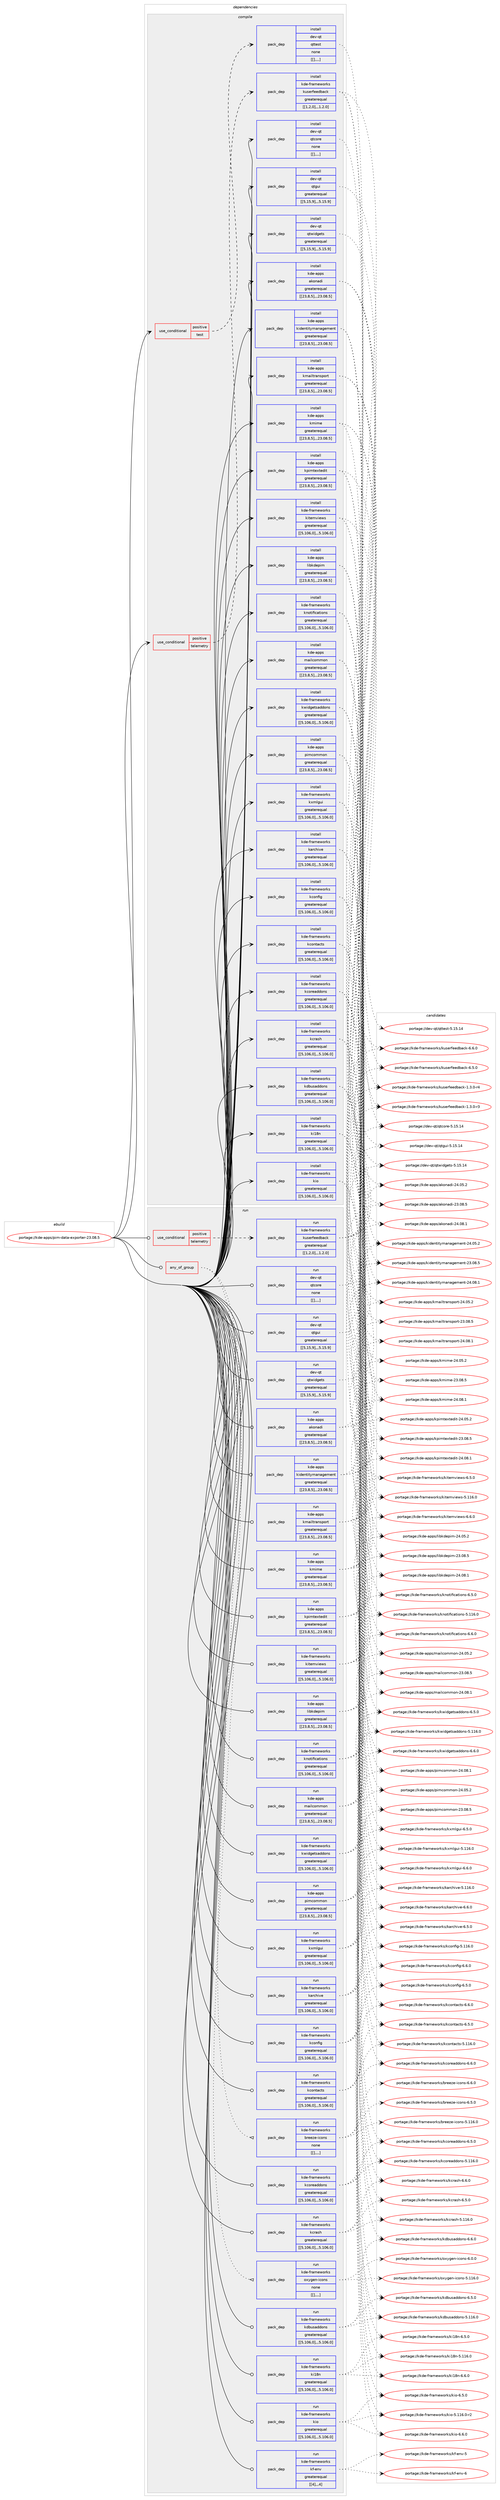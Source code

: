 digraph prolog {

# *************
# Graph options
# *************

newrank=true;
concentrate=true;
compound=true;
graph [rankdir=LR,fontname=Helvetica,fontsize=10,ranksep=1.5];#, ranksep=2.5, nodesep=0.2];
edge  [arrowhead=vee];
node  [fontname=Helvetica,fontsize=10];

# **********
# The ebuild
# **********

subgraph cluster_leftcol {
color=gray;
label=<<i>ebuild</i>>;
id [label="portage://kde-apps/pim-data-exporter-23.08.5", color=red, width=4, href="../kde-apps/pim-data-exporter-23.08.5.svg"];
}

# ****************
# The dependencies
# ****************

subgraph cluster_midcol {
color=gray;
label=<<i>dependencies</i>>;
subgraph cluster_compile {
fillcolor="#eeeeee";
style=filled;
label=<<i>compile</i>>;
subgraph cond70370 {
dependency269133 [label=<<TABLE BORDER="0" CELLBORDER="1" CELLSPACING="0" CELLPADDING="4"><TR><TD ROWSPAN="3" CELLPADDING="10">use_conditional</TD></TR><TR><TD>positive</TD></TR><TR><TD>telemetry</TD></TR></TABLE>>, shape=none, color=red];
subgraph pack196740 {
dependency269134 [label=<<TABLE BORDER="0" CELLBORDER="1" CELLSPACING="0" CELLPADDING="4" WIDTH="220"><TR><TD ROWSPAN="6" CELLPADDING="30">pack_dep</TD></TR><TR><TD WIDTH="110">install</TD></TR><TR><TD>kde-frameworks</TD></TR><TR><TD>kuserfeedback</TD></TR><TR><TD>greaterequal</TD></TR><TR><TD>[[1,2,0],,,1.2.0]</TD></TR></TABLE>>, shape=none, color=blue];
}
dependency269133:e -> dependency269134:w [weight=20,style="dashed",arrowhead="vee"];
}
id:e -> dependency269133:w [weight=20,style="solid",arrowhead="vee"];
subgraph cond70371 {
dependency269135 [label=<<TABLE BORDER="0" CELLBORDER="1" CELLSPACING="0" CELLPADDING="4"><TR><TD ROWSPAN="3" CELLPADDING="10">use_conditional</TD></TR><TR><TD>positive</TD></TR><TR><TD>test</TD></TR></TABLE>>, shape=none, color=red];
subgraph pack196741 {
dependency269136 [label=<<TABLE BORDER="0" CELLBORDER="1" CELLSPACING="0" CELLPADDING="4" WIDTH="220"><TR><TD ROWSPAN="6" CELLPADDING="30">pack_dep</TD></TR><TR><TD WIDTH="110">install</TD></TR><TR><TD>dev-qt</TD></TR><TR><TD>qttest</TD></TR><TR><TD>none</TD></TR><TR><TD>[[],,,,]</TD></TR></TABLE>>, shape=none, color=blue];
}
dependency269135:e -> dependency269136:w [weight=20,style="dashed",arrowhead="vee"];
}
id:e -> dependency269135:w [weight=20,style="solid",arrowhead="vee"];
subgraph pack196742 {
dependency269137 [label=<<TABLE BORDER="0" CELLBORDER="1" CELLSPACING="0" CELLPADDING="4" WIDTH="220"><TR><TD ROWSPAN="6" CELLPADDING="30">pack_dep</TD></TR><TR><TD WIDTH="110">install</TD></TR><TR><TD>dev-qt</TD></TR><TR><TD>qtcore</TD></TR><TR><TD>none</TD></TR><TR><TD>[[],,,,]</TD></TR></TABLE>>, shape=none, color=blue];
}
id:e -> dependency269137:w [weight=20,style="solid",arrowhead="vee"];
subgraph pack196743 {
dependency269138 [label=<<TABLE BORDER="0" CELLBORDER="1" CELLSPACING="0" CELLPADDING="4" WIDTH="220"><TR><TD ROWSPAN="6" CELLPADDING="30">pack_dep</TD></TR><TR><TD WIDTH="110">install</TD></TR><TR><TD>dev-qt</TD></TR><TR><TD>qtgui</TD></TR><TR><TD>greaterequal</TD></TR><TR><TD>[[5,15,9],,,5.15.9]</TD></TR></TABLE>>, shape=none, color=blue];
}
id:e -> dependency269138:w [weight=20,style="solid",arrowhead="vee"];
subgraph pack196744 {
dependency269139 [label=<<TABLE BORDER="0" CELLBORDER="1" CELLSPACING="0" CELLPADDING="4" WIDTH="220"><TR><TD ROWSPAN="6" CELLPADDING="30">pack_dep</TD></TR><TR><TD WIDTH="110">install</TD></TR><TR><TD>dev-qt</TD></TR><TR><TD>qtwidgets</TD></TR><TR><TD>greaterequal</TD></TR><TR><TD>[[5,15,9],,,5.15.9]</TD></TR></TABLE>>, shape=none, color=blue];
}
id:e -> dependency269139:w [weight=20,style="solid",arrowhead="vee"];
subgraph pack196745 {
dependency269140 [label=<<TABLE BORDER="0" CELLBORDER="1" CELLSPACING="0" CELLPADDING="4" WIDTH="220"><TR><TD ROWSPAN="6" CELLPADDING="30">pack_dep</TD></TR><TR><TD WIDTH="110">install</TD></TR><TR><TD>kde-apps</TD></TR><TR><TD>akonadi</TD></TR><TR><TD>greaterequal</TD></TR><TR><TD>[[23,8,5],,,23.08.5]</TD></TR></TABLE>>, shape=none, color=blue];
}
id:e -> dependency269140:w [weight=20,style="solid",arrowhead="vee"];
subgraph pack196746 {
dependency269141 [label=<<TABLE BORDER="0" CELLBORDER="1" CELLSPACING="0" CELLPADDING="4" WIDTH="220"><TR><TD ROWSPAN="6" CELLPADDING="30">pack_dep</TD></TR><TR><TD WIDTH="110">install</TD></TR><TR><TD>kde-apps</TD></TR><TR><TD>kidentitymanagement</TD></TR><TR><TD>greaterequal</TD></TR><TR><TD>[[23,8,5],,,23.08.5]</TD></TR></TABLE>>, shape=none, color=blue];
}
id:e -> dependency269141:w [weight=20,style="solid",arrowhead="vee"];
subgraph pack196747 {
dependency269142 [label=<<TABLE BORDER="0" CELLBORDER="1" CELLSPACING="0" CELLPADDING="4" WIDTH="220"><TR><TD ROWSPAN="6" CELLPADDING="30">pack_dep</TD></TR><TR><TD WIDTH="110">install</TD></TR><TR><TD>kde-apps</TD></TR><TR><TD>kmailtransport</TD></TR><TR><TD>greaterequal</TD></TR><TR><TD>[[23,8,5],,,23.08.5]</TD></TR></TABLE>>, shape=none, color=blue];
}
id:e -> dependency269142:w [weight=20,style="solid",arrowhead="vee"];
subgraph pack196748 {
dependency269143 [label=<<TABLE BORDER="0" CELLBORDER="1" CELLSPACING="0" CELLPADDING="4" WIDTH="220"><TR><TD ROWSPAN="6" CELLPADDING="30">pack_dep</TD></TR><TR><TD WIDTH="110">install</TD></TR><TR><TD>kde-apps</TD></TR><TR><TD>kmime</TD></TR><TR><TD>greaterequal</TD></TR><TR><TD>[[23,8,5],,,23.08.5]</TD></TR></TABLE>>, shape=none, color=blue];
}
id:e -> dependency269143:w [weight=20,style="solid",arrowhead="vee"];
subgraph pack196749 {
dependency269144 [label=<<TABLE BORDER="0" CELLBORDER="1" CELLSPACING="0" CELLPADDING="4" WIDTH="220"><TR><TD ROWSPAN="6" CELLPADDING="30">pack_dep</TD></TR><TR><TD WIDTH="110">install</TD></TR><TR><TD>kde-apps</TD></TR><TR><TD>kpimtextedit</TD></TR><TR><TD>greaterequal</TD></TR><TR><TD>[[23,8,5],,,23.08.5]</TD></TR></TABLE>>, shape=none, color=blue];
}
id:e -> dependency269144:w [weight=20,style="solid",arrowhead="vee"];
subgraph pack196750 {
dependency269145 [label=<<TABLE BORDER="0" CELLBORDER="1" CELLSPACING="0" CELLPADDING="4" WIDTH="220"><TR><TD ROWSPAN="6" CELLPADDING="30">pack_dep</TD></TR><TR><TD WIDTH="110">install</TD></TR><TR><TD>kde-apps</TD></TR><TR><TD>libkdepim</TD></TR><TR><TD>greaterequal</TD></TR><TR><TD>[[23,8,5],,,23.08.5]</TD></TR></TABLE>>, shape=none, color=blue];
}
id:e -> dependency269145:w [weight=20,style="solid",arrowhead="vee"];
subgraph pack196751 {
dependency269146 [label=<<TABLE BORDER="0" CELLBORDER="1" CELLSPACING="0" CELLPADDING="4" WIDTH="220"><TR><TD ROWSPAN="6" CELLPADDING="30">pack_dep</TD></TR><TR><TD WIDTH="110">install</TD></TR><TR><TD>kde-apps</TD></TR><TR><TD>mailcommon</TD></TR><TR><TD>greaterequal</TD></TR><TR><TD>[[23,8,5],,,23.08.5]</TD></TR></TABLE>>, shape=none, color=blue];
}
id:e -> dependency269146:w [weight=20,style="solid",arrowhead="vee"];
subgraph pack196752 {
dependency269147 [label=<<TABLE BORDER="0" CELLBORDER="1" CELLSPACING="0" CELLPADDING="4" WIDTH="220"><TR><TD ROWSPAN="6" CELLPADDING="30">pack_dep</TD></TR><TR><TD WIDTH="110">install</TD></TR><TR><TD>kde-apps</TD></TR><TR><TD>pimcommon</TD></TR><TR><TD>greaterequal</TD></TR><TR><TD>[[23,8,5],,,23.08.5]</TD></TR></TABLE>>, shape=none, color=blue];
}
id:e -> dependency269147:w [weight=20,style="solid",arrowhead="vee"];
subgraph pack196753 {
dependency269148 [label=<<TABLE BORDER="0" CELLBORDER="1" CELLSPACING="0" CELLPADDING="4" WIDTH="220"><TR><TD ROWSPAN="6" CELLPADDING="30">pack_dep</TD></TR><TR><TD WIDTH="110">install</TD></TR><TR><TD>kde-frameworks</TD></TR><TR><TD>karchive</TD></TR><TR><TD>greaterequal</TD></TR><TR><TD>[[5,106,0],,,5.106.0]</TD></TR></TABLE>>, shape=none, color=blue];
}
id:e -> dependency269148:w [weight=20,style="solid",arrowhead="vee"];
subgraph pack196754 {
dependency269149 [label=<<TABLE BORDER="0" CELLBORDER="1" CELLSPACING="0" CELLPADDING="4" WIDTH="220"><TR><TD ROWSPAN="6" CELLPADDING="30">pack_dep</TD></TR><TR><TD WIDTH="110">install</TD></TR><TR><TD>kde-frameworks</TD></TR><TR><TD>kconfig</TD></TR><TR><TD>greaterequal</TD></TR><TR><TD>[[5,106,0],,,5.106.0]</TD></TR></TABLE>>, shape=none, color=blue];
}
id:e -> dependency269149:w [weight=20,style="solid",arrowhead="vee"];
subgraph pack196755 {
dependency269150 [label=<<TABLE BORDER="0" CELLBORDER="1" CELLSPACING="0" CELLPADDING="4" WIDTH="220"><TR><TD ROWSPAN="6" CELLPADDING="30">pack_dep</TD></TR><TR><TD WIDTH="110">install</TD></TR><TR><TD>kde-frameworks</TD></TR><TR><TD>kcontacts</TD></TR><TR><TD>greaterequal</TD></TR><TR><TD>[[5,106,0],,,5.106.0]</TD></TR></TABLE>>, shape=none, color=blue];
}
id:e -> dependency269150:w [weight=20,style="solid",arrowhead="vee"];
subgraph pack196756 {
dependency269151 [label=<<TABLE BORDER="0" CELLBORDER="1" CELLSPACING="0" CELLPADDING="4" WIDTH="220"><TR><TD ROWSPAN="6" CELLPADDING="30">pack_dep</TD></TR><TR><TD WIDTH="110">install</TD></TR><TR><TD>kde-frameworks</TD></TR><TR><TD>kcoreaddons</TD></TR><TR><TD>greaterequal</TD></TR><TR><TD>[[5,106,0],,,5.106.0]</TD></TR></TABLE>>, shape=none, color=blue];
}
id:e -> dependency269151:w [weight=20,style="solid",arrowhead="vee"];
subgraph pack196757 {
dependency269152 [label=<<TABLE BORDER="0" CELLBORDER="1" CELLSPACING="0" CELLPADDING="4" WIDTH="220"><TR><TD ROWSPAN="6" CELLPADDING="30">pack_dep</TD></TR><TR><TD WIDTH="110">install</TD></TR><TR><TD>kde-frameworks</TD></TR><TR><TD>kcrash</TD></TR><TR><TD>greaterequal</TD></TR><TR><TD>[[5,106,0],,,5.106.0]</TD></TR></TABLE>>, shape=none, color=blue];
}
id:e -> dependency269152:w [weight=20,style="solid",arrowhead="vee"];
subgraph pack196758 {
dependency269153 [label=<<TABLE BORDER="0" CELLBORDER="1" CELLSPACING="0" CELLPADDING="4" WIDTH="220"><TR><TD ROWSPAN="6" CELLPADDING="30">pack_dep</TD></TR><TR><TD WIDTH="110">install</TD></TR><TR><TD>kde-frameworks</TD></TR><TR><TD>kdbusaddons</TD></TR><TR><TD>greaterequal</TD></TR><TR><TD>[[5,106,0],,,5.106.0]</TD></TR></TABLE>>, shape=none, color=blue];
}
id:e -> dependency269153:w [weight=20,style="solid",arrowhead="vee"];
subgraph pack196759 {
dependency269154 [label=<<TABLE BORDER="0" CELLBORDER="1" CELLSPACING="0" CELLPADDING="4" WIDTH="220"><TR><TD ROWSPAN="6" CELLPADDING="30">pack_dep</TD></TR><TR><TD WIDTH="110">install</TD></TR><TR><TD>kde-frameworks</TD></TR><TR><TD>ki18n</TD></TR><TR><TD>greaterequal</TD></TR><TR><TD>[[5,106,0],,,5.106.0]</TD></TR></TABLE>>, shape=none, color=blue];
}
id:e -> dependency269154:w [weight=20,style="solid",arrowhead="vee"];
subgraph pack196760 {
dependency269155 [label=<<TABLE BORDER="0" CELLBORDER="1" CELLSPACING="0" CELLPADDING="4" WIDTH="220"><TR><TD ROWSPAN="6" CELLPADDING="30">pack_dep</TD></TR><TR><TD WIDTH="110">install</TD></TR><TR><TD>kde-frameworks</TD></TR><TR><TD>kio</TD></TR><TR><TD>greaterequal</TD></TR><TR><TD>[[5,106,0],,,5.106.0]</TD></TR></TABLE>>, shape=none, color=blue];
}
id:e -> dependency269155:w [weight=20,style="solid",arrowhead="vee"];
subgraph pack196761 {
dependency269156 [label=<<TABLE BORDER="0" CELLBORDER="1" CELLSPACING="0" CELLPADDING="4" WIDTH="220"><TR><TD ROWSPAN="6" CELLPADDING="30">pack_dep</TD></TR><TR><TD WIDTH="110">install</TD></TR><TR><TD>kde-frameworks</TD></TR><TR><TD>kitemviews</TD></TR><TR><TD>greaterequal</TD></TR><TR><TD>[[5,106,0],,,5.106.0]</TD></TR></TABLE>>, shape=none, color=blue];
}
id:e -> dependency269156:w [weight=20,style="solid",arrowhead="vee"];
subgraph pack196762 {
dependency269157 [label=<<TABLE BORDER="0" CELLBORDER="1" CELLSPACING="0" CELLPADDING="4" WIDTH="220"><TR><TD ROWSPAN="6" CELLPADDING="30">pack_dep</TD></TR><TR><TD WIDTH="110">install</TD></TR><TR><TD>kde-frameworks</TD></TR><TR><TD>knotifications</TD></TR><TR><TD>greaterequal</TD></TR><TR><TD>[[5,106,0],,,5.106.0]</TD></TR></TABLE>>, shape=none, color=blue];
}
id:e -> dependency269157:w [weight=20,style="solid",arrowhead="vee"];
subgraph pack196763 {
dependency269158 [label=<<TABLE BORDER="0" CELLBORDER="1" CELLSPACING="0" CELLPADDING="4" WIDTH="220"><TR><TD ROWSPAN="6" CELLPADDING="30">pack_dep</TD></TR><TR><TD WIDTH="110">install</TD></TR><TR><TD>kde-frameworks</TD></TR><TR><TD>kwidgetsaddons</TD></TR><TR><TD>greaterequal</TD></TR><TR><TD>[[5,106,0],,,5.106.0]</TD></TR></TABLE>>, shape=none, color=blue];
}
id:e -> dependency269158:w [weight=20,style="solid",arrowhead="vee"];
subgraph pack196764 {
dependency269159 [label=<<TABLE BORDER="0" CELLBORDER="1" CELLSPACING="0" CELLPADDING="4" WIDTH="220"><TR><TD ROWSPAN="6" CELLPADDING="30">pack_dep</TD></TR><TR><TD WIDTH="110">install</TD></TR><TR><TD>kde-frameworks</TD></TR><TR><TD>kxmlgui</TD></TR><TR><TD>greaterequal</TD></TR><TR><TD>[[5,106,0],,,5.106.0]</TD></TR></TABLE>>, shape=none, color=blue];
}
id:e -> dependency269159:w [weight=20,style="solid",arrowhead="vee"];
}
subgraph cluster_compileandrun {
fillcolor="#eeeeee";
style=filled;
label=<<i>compile and run</i>>;
}
subgraph cluster_run {
fillcolor="#eeeeee";
style=filled;
label=<<i>run</i>>;
subgraph any1863 {
dependency269160 [label=<<TABLE BORDER="0" CELLBORDER="1" CELLSPACING="0" CELLPADDING="4"><TR><TD CELLPADDING="10">any_of_group</TD></TR></TABLE>>, shape=none, color=red];subgraph pack196765 {
dependency269161 [label=<<TABLE BORDER="0" CELLBORDER="1" CELLSPACING="0" CELLPADDING="4" WIDTH="220"><TR><TD ROWSPAN="6" CELLPADDING="30">pack_dep</TD></TR><TR><TD WIDTH="110">run</TD></TR><TR><TD>kde-frameworks</TD></TR><TR><TD>breeze-icons</TD></TR><TR><TD>none</TD></TR><TR><TD>[[],,,,]</TD></TR></TABLE>>, shape=none, color=blue];
}
dependency269160:e -> dependency269161:w [weight=20,style="dotted",arrowhead="oinv"];
subgraph pack196766 {
dependency269162 [label=<<TABLE BORDER="0" CELLBORDER="1" CELLSPACING="0" CELLPADDING="4" WIDTH="220"><TR><TD ROWSPAN="6" CELLPADDING="30">pack_dep</TD></TR><TR><TD WIDTH="110">run</TD></TR><TR><TD>kde-frameworks</TD></TR><TR><TD>oxygen-icons</TD></TR><TR><TD>none</TD></TR><TR><TD>[[],,,,]</TD></TR></TABLE>>, shape=none, color=blue];
}
dependency269160:e -> dependency269162:w [weight=20,style="dotted",arrowhead="oinv"];
}
id:e -> dependency269160:w [weight=20,style="solid",arrowhead="odot"];
subgraph cond70372 {
dependency269163 [label=<<TABLE BORDER="0" CELLBORDER="1" CELLSPACING="0" CELLPADDING="4"><TR><TD ROWSPAN="3" CELLPADDING="10">use_conditional</TD></TR><TR><TD>positive</TD></TR><TR><TD>telemetry</TD></TR></TABLE>>, shape=none, color=red];
subgraph pack196767 {
dependency269164 [label=<<TABLE BORDER="0" CELLBORDER="1" CELLSPACING="0" CELLPADDING="4" WIDTH="220"><TR><TD ROWSPAN="6" CELLPADDING="30">pack_dep</TD></TR><TR><TD WIDTH="110">run</TD></TR><TR><TD>kde-frameworks</TD></TR><TR><TD>kuserfeedback</TD></TR><TR><TD>greaterequal</TD></TR><TR><TD>[[1,2,0],,,1.2.0]</TD></TR></TABLE>>, shape=none, color=blue];
}
dependency269163:e -> dependency269164:w [weight=20,style="dashed",arrowhead="vee"];
}
id:e -> dependency269163:w [weight=20,style="solid",arrowhead="odot"];
subgraph pack196768 {
dependency269165 [label=<<TABLE BORDER="0" CELLBORDER="1" CELLSPACING="0" CELLPADDING="4" WIDTH="220"><TR><TD ROWSPAN="6" CELLPADDING="30">pack_dep</TD></TR><TR><TD WIDTH="110">run</TD></TR><TR><TD>dev-qt</TD></TR><TR><TD>qtcore</TD></TR><TR><TD>none</TD></TR><TR><TD>[[],,,,]</TD></TR></TABLE>>, shape=none, color=blue];
}
id:e -> dependency269165:w [weight=20,style="solid",arrowhead="odot"];
subgraph pack196769 {
dependency269166 [label=<<TABLE BORDER="0" CELLBORDER="1" CELLSPACING="0" CELLPADDING="4" WIDTH="220"><TR><TD ROWSPAN="6" CELLPADDING="30">pack_dep</TD></TR><TR><TD WIDTH="110">run</TD></TR><TR><TD>dev-qt</TD></TR><TR><TD>qtgui</TD></TR><TR><TD>greaterequal</TD></TR><TR><TD>[[5,15,9],,,5.15.9]</TD></TR></TABLE>>, shape=none, color=blue];
}
id:e -> dependency269166:w [weight=20,style="solid",arrowhead="odot"];
subgraph pack196770 {
dependency269167 [label=<<TABLE BORDER="0" CELLBORDER="1" CELLSPACING="0" CELLPADDING="4" WIDTH="220"><TR><TD ROWSPAN="6" CELLPADDING="30">pack_dep</TD></TR><TR><TD WIDTH="110">run</TD></TR><TR><TD>dev-qt</TD></TR><TR><TD>qtwidgets</TD></TR><TR><TD>greaterequal</TD></TR><TR><TD>[[5,15,9],,,5.15.9]</TD></TR></TABLE>>, shape=none, color=blue];
}
id:e -> dependency269167:w [weight=20,style="solid",arrowhead="odot"];
subgraph pack196771 {
dependency269168 [label=<<TABLE BORDER="0" CELLBORDER="1" CELLSPACING="0" CELLPADDING="4" WIDTH="220"><TR><TD ROWSPAN="6" CELLPADDING="30">pack_dep</TD></TR><TR><TD WIDTH="110">run</TD></TR><TR><TD>kde-apps</TD></TR><TR><TD>akonadi</TD></TR><TR><TD>greaterequal</TD></TR><TR><TD>[[23,8,5],,,23.08.5]</TD></TR></TABLE>>, shape=none, color=blue];
}
id:e -> dependency269168:w [weight=20,style="solid",arrowhead="odot"];
subgraph pack196772 {
dependency269169 [label=<<TABLE BORDER="0" CELLBORDER="1" CELLSPACING="0" CELLPADDING="4" WIDTH="220"><TR><TD ROWSPAN="6" CELLPADDING="30">pack_dep</TD></TR><TR><TD WIDTH="110">run</TD></TR><TR><TD>kde-apps</TD></TR><TR><TD>kidentitymanagement</TD></TR><TR><TD>greaterequal</TD></TR><TR><TD>[[23,8,5],,,23.08.5]</TD></TR></TABLE>>, shape=none, color=blue];
}
id:e -> dependency269169:w [weight=20,style="solid",arrowhead="odot"];
subgraph pack196773 {
dependency269170 [label=<<TABLE BORDER="0" CELLBORDER="1" CELLSPACING="0" CELLPADDING="4" WIDTH="220"><TR><TD ROWSPAN="6" CELLPADDING="30">pack_dep</TD></TR><TR><TD WIDTH="110">run</TD></TR><TR><TD>kde-apps</TD></TR><TR><TD>kmailtransport</TD></TR><TR><TD>greaterequal</TD></TR><TR><TD>[[23,8,5],,,23.08.5]</TD></TR></TABLE>>, shape=none, color=blue];
}
id:e -> dependency269170:w [weight=20,style="solid",arrowhead="odot"];
subgraph pack196774 {
dependency269171 [label=<<TABLE BORDER="0" CELLBORDER="1" CELLSPACING="0" CELLPADDING="4" WIDTH="220"><TR><TD ROWSPAN="6" CELLPADDING="30">pack_dep</TD></TR><TR><TD WIDTH="110">run</TD></TR><TR><TD>kde-apps</TD></TR><TR><TD>kmime</TD></TR><TR><TD>greaterequal</TD></TR><TR><TD>[[23,8,5],,,23.08.5]</TD></TR></TABLE>>, shape=none, color=blue];
}
id:e -> dependency269171:w [weight=20,style="solid",arrowhead="odot"];
subgraph pack196775 {
dependency269172 [label=<<TABLE BORDER="0" CELLBORDER="1" CELLSPACING="0" CELLPADDING="4" WIDTH="220"><TR><TD ROWSPAN="6" CELLPADDING="30">pack_dep</TD></TR><TR><TD WIDTH="110">run</TD></TR><TR><TD>kde-apps</TD></TR><TR><TD>kpimtextedit</TD></TR><TR><TD>greaterequal</TD></TR><TR><TD>[[23,8,5],,,23.08.5]</TD></TR></TABLE>>, shape=none, color=blue];
}
id:e -> dependency269172:w [weight=20,style="solid",arrowhead="odot"];
subgraph pack196776 {
dependency269173 [label=<<TABLE BORDER="0" CELLBORDER="1" CELLSPACING="0" CELLPADDING="4" WIDTH="220"><TR><TD ROWSPAN="6" CELLPADDING="30">pack_dep</TD></TR><TR><TD WIDTH="110">run</TD></TR><TR><TD>kde-apps</TD></TR><TR><TD>libkdepim</TD></TR><TR><TD>greaterequal</TD></TR><TR><TD>[[23,8,5],,,23.08.5]</TD></TR></TABLE>>, shape=none, color=blue];
}
id:e -> dependency269173:w [weight=20,style="solid",arrowhead="odot"];
subgraph pack196777 {
dependency269174 [label=<<TABLE BORDER="0" CELLBORDER="1" CELLSPACING="0" CELLPADDING="4" WIDTH="220"><TR><TD ROWSPAN="6" CELLPADDING="30">pack_dep</TD></TR><TR><TD WIDTH="110">run</TD></TR><TR><TD>kde-apps</TD></TR><TR><TD>mailcommon</TD></TR><TR><TD>greaterequal</TD></TR><TR><TD>[[23,8,5],,,23.08.5]</TD></TR></TABLE>>, shape=none, color=blue];
}
id:e -> dependency269174:w [weight=20,style="solid",arrowhead="odot"];
subgraph pack196778 {
dependency269175 [label=<<TABLE BORDER="0" CELLBORDER="1" CELLSPACING="0" CELLPADDING="4" WIDTH="220"><TR><TD ROWSPAN="6" CELLPADDING="30">pack_dep</TD></TR><TR><TD WIDTH="110">run</TD></TR><TR><TD>kde-apps</TD></TR><TR><TD>pimcommon</TD></TR><TR><TD>greaterequal</TD></TR><TR><TD>[[23,8,5],,,23.08.5]</TD></TR></TABLE>>, shape=none, color=blue];
}
id:e -> dependency269175:w [weight=20,style="solid",arrowhead="odot"];
subgraph pack196779 {
dependency269176 [label=<<TABLE BORDER="0" CELLBORDER="1" CELLSPACING="0" CELLPADDING="4" WIDTH="220"><TR><TD ROWSPAN="6" CELLPADDING="30">pack_dep</TD></TR><TR><TD WIDTH="110">run</TD></TR><TR><TD>kde-frameworks</TD></TR><TR><TD>karchive</TD></TR><TR><TD>greaterequal</TD></TR><TR><TD>[[5,106,0],,,5.106.0]</TD></TR></TABLE>>, shape=none, color=blue];
}
id:e -> dependency269176:w [weight=20,style="solid",arrowhead="odot"];
subgraph pack196780 {
dependency269177 [label=<<TABLE BORDER="0" CELLBORDER="1" CELLSPACING="0" CELLPADDING="4" WIDTH="220"><TR><TD ROWSPAN="6" CELLPADDING="30">pack_dep</TD></TR><TR><TD WIDTH="110">run</TD></TR><TR><TD>kde-frameworks</TD></TR><TR><TD>kconfig</TD></TR><TR><TD>greaterequal</TD></TR><TR><TD>[[5,106,0],,,5.106.0]</TD></TR></TABLE>>, shape=none, color=blue];
}
id:e -> dependency269177:w [weight=20,style="solid",arrowhead="odot"];
subgraph pack196781 {
dependency269178 [label=<<TABLE BORDER="0" CELLBORDER="1" CELLSPACING="0" CELLPADDING="4" WIDTH="220"><TR><TD ROWSPAN="6" CELLPADDING="30">pack_dep</TD></TR><TR><TD WIDTH="110">run</TD></TR><TR><TD>kde-frameworks</TD></TR><TR><TD>kcontacts</TD></TR><TR><TD>greaterequal</TD></TR><TR><TD>[[5,106,0],,,5.106.0]</TD></TR></TABLE>>, shape=none, color=blue];
}
id:e -> dependency269178:w [weight=20,style="solid",arrowhead="odot"];
subgraph pack196782 {
dependency269179 [label=<<TABLE BORDER="0" CELLBORDER="1" CELLSPACING="0" CELLPADDING="4" WIDTH="220"><TR><TD ROWSPAN="6" CELLPADDING="30">pack_dep</TD></TR><TR><TD WIDTH="110">run</TD></TR><TR><TD>kde-frameworks</TD></TR><TR><TD>kcoreaddons</TD></TR><TR><TD>greaterequal</TD></TR><TR><TD>[[5,106,0],,,5.106.0]</TD></TR></TABLE>>, shape=none, color=blue];
}
id:e -> dependency269179:w [weight=20,style="solid",arrowhead="odot"];
subgraph pack196783 {
dependency269180 [label=<<TABLE BORDER="0" CELLBORDER="1" CELLSPACING="0" CELLPADDING="4" WIDTH="220"><TR><TD ROWSPAN="6" CELLPADDING="30">pack_dep</TD></TR><TR><TD WIDTH="110">run</TD></TR><TR><TD>kde-frameworks</TD></TR><TR><TD>kcrash</TD></TR><TR><TD>greaterequal</TD></TR><TR><TD>[[5,106,0],,,5.106.0]</TD></TR></TABLE>>, shape=none, color=blue];
}
id:e -> dependency269180:w [weight=20,style="solid",arrowhead="odot"];
subgraph pack196784 {
dependency269181 [label=<<TABLE BORDER="0" CELLBORDER="1" CELLSPACING="0" CELLPADDING="4" WIDTH="220"><TR><TD ROWSPAN="6" CELLPADDING="30">pack_dep</TD></TR><TR><TD WIDTH="110">run</TD></TR><TR><TD>kde-frameworks</TD></TR><TR><TD>kdbusaddons</TD></TR><TR><TD>greaterequal</TD></TR><TR><TD>[[5,106,0],,,5.106.0]</TD></TR></TABLE>>, shape=none, color=blue];
}
id:e -> dependency269181:w [weight=20,style="solid",arrowhead="odot"];
subgraph pack196785 {
dependency269182 [label=<<TABLE BORDER="0" CELLBORDER="1" CELLSPACING="0" CELLPADDING="4" WIDTH="220"><TR><TD ROWSPAN="6" CELLPADDING="30">pack_dep</TD></TR><TR><TD WIDTH="110">run</TD></TR><TR><TD>kde-frameworks</TD></TR><TR><TD>kf-env</TD></TR><TR><TD>greaterequal</TD></TR><TR><TD>[[4],,,4]</TD></TR></TABLE>>, shape=none, color=blue];
}
id:e -> dependency269182:w [weight=20,style="solid",arrowhead="odot"];
subgraph pack196786 {
dependency269183 [label=<<TABLE BORDER="0" CELLBORDER="1" CELLSPACING="0" CELLPADDING="4" WIDTH="220"><TR><TD ROWSPAN="6" CELLPADDING="30">pack_dep</TD></TR><TR><TD WIDTH="110">run</TD></TR><TR><TD>kde-frameworks</TD></TR><TR><TD>ki18n</TD></TR><TR><TD>greaterequal</TD></TR><TR><TD>[[5,106,0],,,5.106.0]</TD></TR></TABLE>>, shape=none, color=blue];
}
id:e -> dependency269183:w [weight=20,style="solid",arrowhead="odot"];
subgraph pack196787 {
dependency269184 [label=<<TABLE BORDER="0" CELLBORDER="1" CELLSPACING="0" CELLPADDING="4" WIDTH="220"><TR><TD ROWSPAN="6" CELLPADDING="30">pack_dep</TD></TR><TR><TD WIDTH="110">run</TD></TR><TR><TD>kde-frameworks</TD></TR><TR><TD>kio</TD></TR><TR><TD>greaterequal</TD></TR><TR><TD>[[5,106,0],,,5.106.0]</TD></TR></TABLE>>, shape=none, color=blue];
}
id:e -> dependency269184:w [weight=20,style="solid",arrowhead="odot"];
subgraph pack196788 {
dependency269185 [label=<<TABLE BORDER="0" CELLBORDER="1" CELLSPACING="0" CELLPADDING="4" WIDTH="220"><TR><TD ROWSPAN="6" CELLPADDING="30">pack_dep</TD></TR><TR><TD WIDTH="110">run</TD></TR><TR><TD>kde-frameworks</TD></TR><TR><TD>kitemviews</TD></TR><TR><TD>greaterequal</TD></TR><TR><TD>[[5,106,0],,,5.106.0]</TD></TR></TABLE>>, shape=none, color=blue];
}
id:e -> dependency269185:w [weight=20,style="solid",arrowhead="odot"];
subgraph pack196789 {
dependency269186 [label=<<TABLE BORDER="0" CELLBORDER="1" CELLSPACING="0" CELLPADDING="4" WIDTH="220"><TR><TD ROWSPAN="6" CELLPADDING="30">pack_dep</TD></TR><TR><TD WIDTH="110">run</TD></TR><TR><TD>kde-frameworks</TD></TR><TR><TD>knotifications</TD></TR><TR><TD>greaterequal</TD></TR><TR><TD>[[5,106,0],,,5.106.0]</TD></TR></TABLE>>, shape=none, color=blue];
}
id:e -> dependency269186:w [weight=20,style="solid",arrowhead="odot"];
subgraph pack196790 {
dependency269187 [label=<<TABLE BORDER="0" CELLBORDER="1" CELLSPACING="0" CELLPADDING="4" WIDTH="220"><TR><TD ROWSPAN="6" CELLPADDING="30">pack_dep</TD></TR><TR><TD WIDTH="110">run</TD></TR><TR><TD>kde-frameworks</TD></TR><TR><TD>kwidgetsaddons</TD></TR><TR><TD>greaterequal</TD></TR><TR><TD>[[5,106,0],,,5.106.0]</TD></TR></TABLE>>, shape=none, color=blue];
}
id:e -> dependency269187:w [weight=20,style="solid",arrowhead="odot"];
subgraph pack196791 {
dependency269188 [label=<<TABLE BORDER="0" CELLBORDER="1" CELLSPACING="0" CELLPADDING="4" WIDTH="220"><TR><TD ROWSPAN="6" CELLPADDING="30">pack_dep</TD></TR><TR><TD WIDTH="110">run</TD></TR><TR><TD>kde-frameworks</TD></TR><TR><TD>kxmlgui</TD></TR><TR><TD>greaterequal</TD></TR><TR><TD>[[5,106,0],,,5.106.0]</TD></TR></TABLE>>, shape=none, color=blue];
}
id:e -> dependency269188:w [weight=20,style="solid",arrowhead="odot"];
}
}

# **************
# The candidates
# **************

subgraph cluster_choices {
rank=same;
color=gray;
label=<<i>candidates</i>>;

subgraph choice196740 {
color=black;
nodesep=1;
choice107100101451021149710910111911111410711547107117115101114102101101100989799107455446544648 [label="portage://kde-frameworks/kuserfeedback-6.6.0", color=red, width=4,href="../kde-frameworks/kuserfeedback-6.6.0.svg"];
choice107100101451021149710910111911111410711547107117115101114102101101100989799107455446534648 [label="portage://kde-frameworks/kuserfeedback-6.5.0", color=red, width=4,href="../kde-frameworks/kuserfeedback-6.5.0.svg"];
choice1071001014510211497109101119111114107115471071171151011141021011011009897991074549465146484511452 [label="portage://kde-frameworks/kuserfeedback-1.3.0-r4", color=red, width=4,href="../kde-frameworks/kuserfeedback-1.3.0-r4.svg"];
choice1071001014510211497109101119111114107115471071171151011141021011011009897991074549465146484511451 [label="portage://kde-frameworks/kuserfeedback-1.3.0-r3", color=red, width=4,href="../kde-frameworks/kuserfeedback-1.3.0-r3.svg"];
dependency269134:e -> choice107100101451021149710910111911111410711547107117115101114102101101100989799107455446544648:w [style=dotted,weight="100"];
dependency269134:e -> choice107100101451021149710910111911111410711547107117115101114102101101100989799107455446534648:w [style=dotted,weight="100"];
dependency269134:e -> choice1071001014510211497109101119111114107115471071171151011141021011011009897991074549465146484511452:w [style=dotted,weight="100"];
dependency269134:e -> choice1071001014510211497109101119111114107115471071171151011141021011011009897991074549465146484511451:w [style=dotted,weight="100"];
}
subgraph choice196741 {
color=black;
nodesep=1;
choice10010111845113116471131161161011151164553464953464952 [label="portage://dev-qt/qttest-5.15.14", color=red, width=4,href="../dev-qt/qttest-5.15.14.svg"];
dependency269136:e -> choice10010111845113116471131161161011151164553464953464952:w [style=dotted,weight="100"];
}
subgraph choice196742 {
color=black;
nodesep=1;
choice1001011184511311647113116991111141014553464953464952 [label="portage://dev-qt/qtcore-5.15.14", color=red, width=4,href="../dev-qt/qtcore-5.15.14.svg"];
dependency269137:e -> choice1001011184511311647113116991111141014553464953464952:w [style=dotted,weight="100"];
}
subgraph choice196743 {
color=black;
nodesep=1;
choice10010111845113116471131161031171054553464953464952 [label="portage://dev-qt/qtgui-5.15.14", color=red, width=4,href="../dev-qt/qtgui-5.15.14.svg"];
dependency269138:e -> choice10010111845113116471131161031171054553464953464952:w [style=dotted,weight="100"];
}
subgraph choice196744 {
color=black;
nodesep=1;
choice10010111845113116471131161191051001031011161154553464953464952 [label="portage://dev-qt/qtwidgets-5.15.14", color=red, width=4,href="../dev-qt/qtwidgets-5.15.14.svg"];
dependency269139:e -> choice10010111845113116471131161191051001031011161154553464953464952:w [style=dotted,weight="100"];
}
subgraph choice196745 {
color=black;
nodesep=1;
choice10710010145971121121154797107111110971001054550524648564649 [label="portage://kde-apps/akonadi-24.08.1", color=red, width=4,href="../kde-apps/akonadi-24.08.1.svg"];
choice10710010145971121121154797107111110971001054550524648534650 [label="portage://kde-apps/akonadi-24.05.2", color=red, width=4,href="../kde-apps/akonadi-24.05.2.svg"];
choice10710010145971121121154797107111110971001054550514648564653 [label="portage://kde-apps/akonadi-23.08.5", color=red, width=4,href="../kde-apps/akonadi-23.08.5.svg"];
dependency269140:e -> choice10710010145971121121154797107111110971001054550524648564649:w [style=dotted,weight="100"];
dependency269140:e -> choice10710010145971121121154797107111110971001054550524648534650:w [style=dotted,weight="100"];
dependency269140:e -> choice10710010145971121121154797107111110971001054550514648564653:w [style=dotted,weight="100"];
}
subgraph choice196746 {
color=black;
nodesep=1;
choice10710010145971121121154710710510010111011610511612110997110971031011091011101164550524648564649 [label="portage://kde-apps/kidentitymanagement-24.08.1", color=red, width=4,href="../kde-apps/kidentitymanagement-24.08.1.svg"];
choice10710010145971121121154710710510010111011610511612110997110971031011091011101164550524648534650 [label="portage://kde-apps/kidentitymanagement-24.05.2", color=red, width=4,href="../kde-apps/kidentitymanagement-24.05.2.svg"];
choice10710010145971121121154710710510010111011610511612110997110971031011091011101164550514648564653 [label="portage://kde-apps/kidentitymanagement-23.08.5", color=red, width=4,href="../kde-apps/kidentitymanagement-23.08.5.svg"];
dependency269141:e -> choice10710010145971121121154710710510010111011610511612110997110971031011091011101164550524648564649:w [style=dotted,weight="100"];
dependency269141:e -> choice10710010145971121121154710710510010111011610511612110997110971031011091011101164550524648534650:w [style=dotted,weight="100"];
dependency269141:e -> choice10710010145971121121154710710510010111011610511612110997110971031011091011101164550514648564653:w [style=dotted,weight="100"];
}
subgraph choice196747 {
color=black;
nodesep=1;
choice10710010145971121121154710710997105108116114971101151121111141164550524648564649 [label="portage://kde-apps/kmailtransport-24.08.1", color=red, width=4,href="../kde-apps/kmailtransport-24.08.1.svg"];
choice10710010145971121121154710710997105108116114971101151121111141164550524648534650 [label="portage://kde-apps/kmailtransport-24.05.2", color=red, width=4,href="../kde-apps/kmailtransport-24.05.2.svg"];
choice10710010145971121121154710710997105108116114971101151121111141164550514648564653 [label="portage://kde-apps/kmailtransport-23.08.5", color=red, width=4,href="../kde-apps/kmailtransport-23.08.5.svg"];
dependency269142:e -> choice10710010145971121121154710710997105108116114971101151121111141164550524648564649:w [style=dotted,weight="100"];
dependency269142:e -> choice10710010145971121121154710710997105108116114971101151121111141164550524648534650:w [style=dotted,weight="100"];
dependency269142:e -> choice10710010145971121121154710710997105108116114971101151121111141164550514648564653:w [style=dotted,weight="100"];
}
subgraph choice196748 {
color=black;
nodesep=1;
choice1071001014597112112115471071091051091014550524648564649 [label="portage://kde-apps/kmime-24.08.1", color=red, width=4,href="../kde-apps/kmime-24.08.1.svg"];
choice1071001014597112112115471071091051091014550524648534650 [label="portage://kde-apps/kmime-24.05.2", color=red, width=4,href="../kde-apps/kmime-24.05.2.svg"];
choice1071001014597112112115471071091051091014550514648564653 [label="portage://kde-apps/kmime-23.08.5", color=red, width=4,href="../kde-apps/kmime-23.08.5.svg"];
dependency269143:e -> choice1071001014597112112115471071091051091014550524648564649:w [style=dotted,weight="100"];
dependency269143:e -> choice1071001014597112112115471071091051091014550524648534650:w [style=dotted,weight="100"];
dependency269143:e -> choice1071001014597112112115471071091051091014550514648564653:w [style=dotted,weight="100"];
}
subgraph choice196749 {
color=black;
nodesep=1;
choice1071001014597112112115471071121051091161011201161011001051164550524648564649 [label="portage://kde-apps/kpimtextedit-24.08.1", color=red, width=4,href="../kde-apps/kpimtextedit-24.08.1.svg"];
choice1071001014597112112115471071121051091161011201161011001051164550524648534650 [label="portage://kde-apps/kpimtextedit-24.05.2", color=red, width=4,href="../kde-apps/kpimtextedit-24.05.2.svg"];
choice1071001014597112112115471071121051091161011201161011001051164550514648564653 [label="portage://kde-apps/kpimtextedit-23.08.5", color=red, width=4,href="../kde-apps/kpimtextedit-23.08.5.svg"];
dependency269144:e -> choice1071001014597112112115471071121051091161011201161011001051164550524648564649:w [style=dotted,weight="100"];
dependency269144:e -> choice1071001014597112112115471071121051091161011201161011001051164550524648534650:w [style=dotted,weight="100"];
dependency269144:e -> choice1071001014597112112115471071121051091161011201161011001051164550514648564653:w [style=dotted,weight="100"];
}
subgraph choice196750 {
color=black;
nodesep=1;
choice107100101459711211211547108105981071001011121051094550524648564649 [label="portage://kde-apps/libkdepim-24.08.1", color=red, width=4,href="../kde-apps/libkdepim-24.08.1.svg"];
choice107100101459711211211547108105981071001011121051094550524648534650 [label="portage://kde-apps/libkdepim-24.05.2", color=red, width=4,href="../kde-apps/libkdepim-24.05.2.svg"];
choice107100101459711211211547108105981071001011121051094550514648564653 [label="portage://kde-apps/libkdepim-23.08.5", color=red, width=4,href="../kde-apps/libkdepim-23.08.5.svg"];
dependency269145:e -> choice107100101459711211211547108105981071001011121051094550524648564649:w [style=dotted,weight="100"];
dependency269145:e -> choice107100101459711211211547108105981071001011121051094550524648534650:w [style=dotted,weight="100"];
dependency269145:e -> choice107100101459711211211547108105981071001011121051094550514648564653:w [style=dotted,weight="100"];
}
subgraph choice196751 {
color=black;
nodesep=1;
choice10710010145971121121154710997105108991111091091111104550524648564649 [label="portage://kde-apps/mailcommon-24.08.1", color=red, width=4,href="../kde-apps/mailcommon-24.08.1.svg"];
choice10710010145971121121154710997105108991111091091111104550524648534650 [label="portage://kde-apps/mailcommon-24.05.2", color=red, width=4,href="../kde-apps/mailcommon-24.05.2.svg"];
choice10710010145971121121154710997105108991111091091111104550514648564653 [label="portage://kde-apps/mailcommon-23.08.5", color=red, width=4,href="../kde-apps/mailcommon-23.08.5.svg"];
dependency269146:e -> choice10710010145971121121154710997105108991111091091111104550524648564649:w [style=dotted,weight="100"];
dependency269146:e -> choice10710010145971121121154710997105108991111091091111104550524648534650:w [style=dotted,weight="100"];
dependency269146:e -> choice10710010145971121121154710997105108991111091091111104550514648564653:w [style=dotted,weight="100"];
}
subgraph choice196752 {
color=black;
nodesep=1;
choice107100101459711211211547112105109991111091091111104550524648564649 [label="portage://kde-apps/pimcommon-24.08.1", color=red, width=4,href="../kde-apps/pimcommon-24.08.1.svg"];
choice107100101459711211211547112105109991111091091111104550524648534650 [label="portage://kde-apps/pimcommon-24.05.2", color=red, width=4,href="../kde-apps/pimcommon-24.05.2.svg"];
choice107100101459711211211547112105109991111091091111104550514648564653 [label="portage://kde-apps/pimcommon-23.08.5", color=red, width=4,href="../kde-apps/pimcommon-23.08.5.svg"];
dependency269147:e -> choice107100101459711211211547112105109991111091091111104550524648564649:w [style=dotted,weight="100"];
dependency269147:e -> choice107100101459711211211547112105109991111091091111104550524648534650:w [style=dotted,weight="100"];
dependency269147:e -> choice107100101459711211211547112105109991111091091111104550514648564653:w [style=dotted,weight="100"];
}
subgraph choice196753 {
color=black;
nodesep=1;
choice1071001014510211497109101119111114107115471079711499104105118101455446544648 [label="portage://kde-frameworks/karchive-6.6.0", color=red, width=4,href="../kde-frameworks/karchive-6.6.0.svg"];
choice1071001014510211497109101119111114107115471079711499104105118101455446534648 [label="portage://kde-frameworks/karchive-6.5.0", color=red, width=4,href="../kde-frameworks/karchive-6.5.0.svg"];
choice10710010145102114971091011191111141071154710797114991041051181014553464949544648 [label="portage://kde-frameworks/karchive-5.116.0", color=red, width=4,href="../kde-frameworks/karchive-5.116.0.svg"];
dependency269148:e -> choice1071001014510211497109101119111114107115471079711499104105118101455446544648:w [style=dotted,weight="100"];
dependency269148:e -> choice1071001014510211497109101119111114107115471079711499104105118101455446534648:w [style=dotted,weight="100"];
dependency269148:e -> choice10710010145102114971091011191111141071154710797114991041051181014553464949544648:w [style=dotted,weight="100"];
}
subgraph choice196754 {
color=black;
nodesep=1;
choice10710010145102114971091011191111141071154710799111110102105103455446544648 [label="portage://kde-frameworks/kconfig-6.6.0", color=red, width=4,href="../kde-frameworks/kconfig-6.6.0.svg"];
choice10710010145102114971091011191111141071154710799111110102105103455446534648 [label="portage://kde-frameworks/kconfig-6.5.0", color=red, width=4,href="../kde-frameworks/kconfig-6.5.0.svg"];
choice107100101451021149710910111911111410711547107991111101021051034553464949544648 [label="portage://kde-frameworks/kconfig-5.116.0", color=red, width=4,href="../kde-frameworks/kconfig-5.116.0.svg"];
dependency269149:e -> choice10710010145102114971091011191111141071154710799111110102105103455446544648:w [style=dotted,weight="100"];
dependency269149:e -> choice10710010145102114971091011191111141071154710799111110102105103455446534648:w [style=dotted,weight="100"];
dependency269149:e -> choice107100101451021149710910111911111410711547107991111101021051034553464949544648:w [style=dotted,weight="100"];
}
subgraph choice196755 {
color=black;
nodesep=1;
choice107100101451021149710910111911111410711547107991111101169799116115455446544648 [label="portage://kde-frameworks/kcontacts-6.6.0", color=red, width=4,href="../kde-frameworks/kcontacts-6.6.0.svg"];
choice107100101451021149710910111911111410711547107991111101169799116115455446534648 [label="portage://kde-frameworks/kcontacts-6.5.0", color=red, width=4,href="../kde-frameworks/kcontacts-6.5.0.svg"];
choice1071001014510211497109101119111114107115471079911111011697991161154553464949544648 [label="portage://kde-frameworks/kcontacts-5.116.0", color=red, width=4,href="../kde-frameworks/kcontacts-5.116.0.svg"];
dependency269150:e -> choice107100101451021149710910111911111410711547107991111101169799116115455446544648:w [style=dotted,weight="100"];
dependency269150:e -> choice107100101451021149710910111911111410711547107991111101169799116115455446534648:w [style=dotted,weight="100"];
dependency269150:e -> choice1071001014510211497109101119111114107115471079911111011697991161154553464949544648:w [style=dotted,weight="100"];
}
subgraph choice196756 {
color=black;
nodesep=1;
choice1071001014510211497109101119111114107115471079911111410197100100111110115455446544648 [label="portage://kde-frameworks/kcoreaddons-6.6.0", color=red, width=4,href="../kde-frameworks/kcoreaddons-6.6.0.svg"];
choice1071001014510211497109101119111114107115471079911111410197100100111110115455446534648 [label="portage://kde-frameworks/kcoreaddons-6.5.0", color=red, width=4,href="../kde-frameworks/kcoreaddons-6.5.0.svg"];
choice10710010145102114971091011191111141071154710799111114101971001001111101154553464949544648 [label="portage://kde-frameworks/kcoreaddons-5.116.0", color=red, width=4,href="../kde-frameworks/kcoreaddons-5.116.0.svg"];
dependency269151:e -> choice1071001014510211497109101119111114107115471079911111410197100100111110115455446544648:w [style=dotted,weight="100"];
dependency269151:e -> choice1071001014510211497109101119111114107115471079911111410197100100111110115455446534648:w [style=dotted,weight="100"];
dependency269151:e -> choice10710010145102114971091011191111141071154710799111114101971001001111101154553464949544648:w [style=dotted,weight="100"];
}
subgraph choice196757 {
color=black;
nodesep=1;
choice1071001014510211497109101119111114107115471079911497115104455446544648 [label="portage://kde-frameworks/kcrash-6.6.0", color=red, width=4,href="../kde-frameworks/kcrash-6.6.0.svg"];
choice1071001014510211497109101119111114107115471079911497115104455446534648 [label="portage://kde-frameworks/kcrash-6.5.0", color=red, width=4,href="../kde-frameworks/kcrash-6.5.0.svg"];
choice10710010145102114971091011191111141071154710799114971151044553464949544648 [label="portage://kde-frameworks/kcrash-5.116.0", color=red, width=4,href="../kde-frameworks/kcrash-5.116.0.svg"];
dependency269152:e -> choice1071001014510211497109101119111114107115471079911497115104455446544648:w [style=dotted,weight="100"];
dependency269152:e -> choice1071001014510211497109101119111114107115471079911497115104455446534648:w [style=dotted,weight="100"];
dependency269152:e -> choice10710010145102114971091011191111141071154710799114971151044553464949544648:w [style=dotted,weight="100"];
}
subgraph choice196758 {
color=black;
nodesep=1;
choice1071001014510211497109101119111114107115471071009811711597100100111110115455446544648 [label="portage://kde-frameworks/kdbusaddons-6.6.0", color=red, width=4,href="../kde-frameworks/kdbusaddons-6.6.0.svg"];
choice1071001014510211497109101119111114107115471071009811711597100100111110115455446534648 [label="portage://kde-frameworks/kdbusaddons-6.5.0", color=red, width=4,href="../kde-frameworks/kdbusaddons-6.5.0.svg"];
choice10710010145102114971091011191111141071154710710098117115971001001111101154553464949544648 [label="portage://kde-frameworks/kdbusaddons-5.116.0", color=red, width=4,href="../kde-frameworks/kdbusaddons-5.116.0.svg"];
dependency269153:e -> choice1071001014510211497109101119111114107115471071009811711597100100111110115455446544648:w [style=dotted,weight="100"];
dependency269153:e -> choice1071001014510211497109101119111114107115471071009811711597100100111110115455446534648:w [style=dotted,weight="100"];
dependency269153:e -> choice10710010145102114971091011191111141071154710710098117115971001001111101154553464949544648:w [style=dotted,weight="100"];
}
subgraph choice196759 {
color=black;
nodesep=1;
choice1071001014510211497109101119111114107115471071054956110455446544648 [label="portage://kde-frameworks/ki18n-6.6.0", color=red, width=4,href="../kde-frameworks/ki18n-6.6.0.svg"];
choice1071001014510211497109101119111114107115471071054956110455446534648 [label="portage://kde-frameworks/ki18n-6.5.0", color=red, width=4,href="../kde-frameworks/ki18n-6.5.0.svg"];
choice10710010145102114971091011191111141071154710710549561104553464949544648 [label="portage://kde-frameworks/ki18n-5.116.0", color=red, width=4,href="../kde-frameworks/ki18n-5.116.0.svg"];
dependency269154:e -> choice1071001014510211497109101119111114107115471071054956110455446544648:w [style=dotted,weight="100"];
dependency269154:e -> choice1071001014510211497109101119111114107115471071054956110455446534648:w [style=dotted,weight="100"];
dependency269154:e -> choice10710010145102114971091011191111141071154710710549561104553464949544648:w [style=dotted,weight="100"];
}
subgraph choice196760 {
color=black;
nodesep=1;
choice107100101451021149710910111911111410711547107105111455446544648 [label="portage://kde-frameworks/kio-6.6.0", color=red, width=4,href="../kde-frameworks/kio-6.6.0.svg"];
choice107100101451021149710910111911111410711547107105111455446534648 [label="portage://kde-frameworks/kio-6.5.0", color=red, width=4,href="../kde-frameworks/kio-6.5.0.svg"];
choice10710010145102114971091011191111141071154710710511145534649495446484511450 [label="portage://kde-frameworks/kio-5.116.0-r2", color=red, width=4,href="../kde-frameworks/kio-5.116.0-r2.svg"];
dependency269155:e -> choice107100101451021149710910111911111410711547107105111455446544648:w [style=dotted,weight="100"];
dependency269155:e -> choice107100101451021149710910111911111410711547107105111455446534648:w [style=dotted,weight="100"];
dependency269155:e -> choice10710010145102114971091011191111141071154710710511145534649495446484511450:w [style=dotted,weight="100"];
}
subgraph choice196761 {
color=black;
nodesep=1;
choice107100101451021149710910111911111410711547107105116101109118105101119115455446544648 [label="portage://kde-frameworks/kitemviews-6.6.0", color=red, width=4,href="../kde-frameworks/kitemviews-6.6.0.svg"];
choice107100101451021149710910111911111410711547107105116101109118105101119115455446534648 [label="portage://kde-frameworks/kitemviews-6.5.0", color=red, width=4,href="../kde-frameworks/kitemviews-6.5.0.svg"];
choice1071001014510211497109101119111114107115471071051161011091181051011191154553464949544648 [label="portage://kde-frameworks/kitemviews-5.116.0", color=red, width=4,href="../kde-frameworks/kitemviews-5.116.0.svg"];
dependency269156:e -> choice107100101451021149710910111911111410711547107105116101109118105101119115455446544648:w [style=dotted,weight="100"];
dependency269156:e -> choice107100101451021149710910111911111410711547107105116101109118105101119115455446534648:w [style=dotted,weight="100"];
dependency269156:e -> choice1071001014510211497109101119111114107115471071051161011091181051011191154553464949544648:w [style=dotted,weight="100"];
}
subgraph choice196762 {
color=black;
nodesep=1;
choice1071001014510211497109101119111114107115471071101111161051021059997116105111110115455446544648 [label="portage://kde-frameworks/knotifications-6.6.0", color=red, width=4,href="../kde-frameworks/knotifications-6.6.0.svg"];
choice1071001014510211497109101119111114107115471071101111161051021059997116105111110115455446534648 [label="portage://kde-frameworks/knotifications-6.5.0", color=red, width=4,href="../kde-frameworks/knotifications-6.5.0.svg"];
choice10710010145102114971091011191111141071154710711011111610510210599971161051111101154553464949544648 [label="portage://kde-frameworks/knotifications-5.116.0", color=red, width=4,href="../kde-frameworks/knotifications-5.116.0.svg"];
dependency269157:e -> choice1071001014510211497109101119111114107115471071101111161051021059997116105111110115455446544648:w [style=dotted,weight="100"];
dependency269157:e -> choice1071001014510211497109101119111114107115471071101111161051021059997116105111110115455446534648:w [style=dotted,weight="100"];
dependency269157:e -> choice10710010145102114971091011191111141071154710711011111610510210599971161051111101154553464949544648:w [style=dotted,weight="100"];
}
subgraph choice196763 {
color=black;
nodesep=1;
choice10710010145102114971091011191111141071154710711910510010310111611597100100111110115455446544648 [label="portage://kde-frameworks/kwidgetsaddons-6.6.0", color=red, width=4,href="../kde-frameworks/kwidgetsaddons-6.6.0.svg"];
choice10710010145102114971091011191111141071154710711910510010310111611597100100111110115455446534648 [label="portage://kde-frameworks/kwidgetsaddons-6.5.0", color=red, width=4,href="../kde-frameworks/kwidgetsaddons-6.5.0.svg"];
choice107100101451021149710910111911111410711547107119105100103101116115971001001111101154553464949544648 [label="portage://kde-frameworks/kwidgetsaddons-5.116.0", color=red, width=4,href="../kde-frameworks/kwidgetsaddons-5.116.0.svg"];
dependency269158:e -> choice10710010145102114971091011191111141071154710711910510010310111611597100100111110115455446544648:w [style=dotted,weight="100"];
dependency269158:e -> choice10710010145102114971091011191111141071154710711910510010310111611597100100111110115455446534648:w [style=dotted,weight="100"];
dependency269158:e -> choice107100101451021149710910111911111410711547107119105100103101116115971001001111101154553464949544648:w [style=dotted,weight="100"];
}
subgraph choice196764 {
color=black;
nodesep=1;
choice107100101451021149710910111911111410711547107120109108103117105455446544648 [label="portage://kde-frameworks/kxmlgui-6.6.0", color=red, width=4,href="../kde-frameworks/kxmlgui-6.6.0.svg"];
choice107100101451021149710910111911111410711547107120109108103117105455446534648 [label="portage://kde-frameworks/kxmlgui-6.5.0", color=red, width=4,href="../kde-frameworks/kxmlgui-6.5.0.svg"];
choice1071001014510211497109101119111114107115471071201091081031171054553464949544648 [label="portage://kde-frameworks/kxmlgui-5.116.0", color=red, width=4,href="../kde-frameworks/kxmlgui-5.116.0.svg"];
dependency269159:e -> choice107100101451021149710910111911111410711547107120109108103117105455446544648:w [style=dotted,weight="100"];
dependency269159:e -> choice107100101451021149710910111911111410711547107120109108103117105455446534648:w [style=dotted,weight="100"];
dependency269159:e -> choice1071001014510211497109101119111114107115471071201091081031171054553464949544648:w [style=dotted,weight="100"];
}
subgraph choice196765 {
color=black;
nodesep=1;
choice107100101451021149710910111911111410711547981141011011221014510599111110115455446544648 [label="portage://kde-frameworks/breeze-icons-6.6.0", color=red, width=4,href="../kde-frameworks/breeze-icons-6.6.0.svg"];
choice107100101451021149710910111911111410711547981141011011221014510599111110115455446534648 [label="portage://kde-frameworks/breeze-icons-6.5.0", color=red, width=4,href="../kde-frameworks/breeze-icons-6.5.0.svg"];
choice1071001014510211497109101119111114107115479811410110112210145105991111101154553464949544648 [label="portage://kde-frameworks/breeze-icons-5.116.0", color=red, width=4,href="../kde-frameworks/breeze-icons-5.116.0.svg"];
dependency269161:e -> choice107100101451021149710910111911111410711547981141011011221014510599111110115455446544648:w [style=dotted,weight="100"];
dependency269161:e -> choice107100101451021149710910111911111410711547981141011011221014510599111110115455446534648:w [style=dotted,weight="100"];
dependency269161:e -> choice1071001014510211497109101119111114107115479811410110112210145105991111101154553464949544648:w [style=dotted,weight="100"];
}
subgraph choice196766 {
color=black;
nodesep=1;
choice1071001014510211497109101119111114107115471111201211031011104510599111110115455446484648 [label="portage://kde-frameworks/oxygen-icons-6.0.0", color=red, width=4,href="../kde-frameworks/oxygen-icons-6.0.0.svg"];
choice10710010145102114971091011191111141071154711112012110310111045105991111101154553464949544648 [label="portage://kde-frameworks/oxygen-icons-5.116.0", color=red, width=4,href="../kde-frameworks/oxygen-icons-5.116.0.svg"];
dependency269162:e -> choice1071001014510211497109101119111114107115471111201211031011104510599111110115455446484648:w [style=dotted,weight="100"];
dependency269162:e -> choice10710010145102114971091011191111141071154711112012110310111045105991111101154553464949544648:w [style=dotted,weight="100"];
}
subgraph choice196767 {
color=black;
nodesep=1;
choice107100101451021149710910111911111410711547107117115101114102101101100989799107455446544648 [label="portage://kde-frameworks/kuserfeedback-6.6.0", color=red, width=4,href="../kde-frameworks/kuserfeedback-6.6.0.svg"];
choice107100101451021149710910111911111410711547107117115101114102101101100989799107455446534648 [label="portage://kde-frameworks/kuserfeedback-6.5.0", color=red, width=4,href="../kde-frameworks/kuserfeedback-6.5.0.svg"];
choice1071001014510211497109101119111114107115471071171151011141021011011009897991074549465146484511452 [label="portage://kde-frameworks/kuserfeedback-1.3.0-r4", color=red, width=4,href="../kde-frameworks/kuserfeedback-1.3.0-r4.svg"];
choice1071001014510211497109101119111114107115471071171151011141021011011009897991074549465146484511451 [label="portage://kde-frameworks/kuserfeedback-1.3.0-r3", color=red, width=4,href="../kde-frameworks/kuserfeedback-1.3.0-r3.svg"];
dependency269164:e -> choice107100101451021149710910111911111410711547107117115101114102101101100989799107455446544648:w [style=dotted,weight="100"];
dependency269164:e -> choice107100101451021149710910111911111410711547107117115101114102101101100989799107455446534648:w [style=dotted,weight="100"];
dependency269164:e -> choice1071001014510211497109101119111114107115471071171151011141021011011009897991074549465146484511452:w [style=dotted,weight="100"];
dependency269164:e -> choice1071001014510211497109101119111114107115471071171151011141021011011009897991074549465146484511451:w [style=dotted,weight="100"];
}
subgraph choice196768 {
color=black;
nodesep=1;
choice1001011184511311647113116991111141014553464953464952 [label="portage://dev-qt/qtcore-5.15.14", color=red, width=4,href="../dev-qt/qtcore-5.15.14.svg"];
dependency269165:e -> choice1001011184511311647113116991111141014553464953464952:w [style=dotted,weight="100"];
}
subgraph choice196769 {
color=black;
nodesep=1;
choice10010111845113116471131161031171054553464953464952 [label="portage://dev-qt/qtgui-5.15.14", color=red, width=4,href="../dev-qt/qtgui-5.15.14.svg"];
dependency269166:e -> choice10010111845113116471131161031171054553464953464952:w [style=dotted,weight="100"];
}
subgraph choice196770 {
color=black;
nodesep=1;
choice10010111845113116471131161191051001031011161154553464953464952 [label="portage://dev-qt/qtwidgets-5.15.14", color=red, width=4,href="../dev-qt/qtwidgets-5.15.14.svg"];
dependency269167:e -> choice10010111845113116471131161191051001031011161154553464953464952:w [style=dotted,weight="100"];
}
subgraph choice196771 {
color=black;
nodesep=1;
choice10710010145971121121154797107111110971001054550524648564649 [label="portage://kde-apps/akonadi-24.08.1", color=red, width=4,href="../kde-apps/akonadi-24.08.1.svg"];
choice10710010145971121121154797107111110971001054550524648534650 [label="portage://kde-apps/akonadi-24.05.2", color=red, width=4,href="../kde-apps/akonadi-24.05.2.svg"];
choice10710010145971121121154797107111110971001054550514648564653 [label="portage://kde-apps/akonadi-23.08.5", color=red, width=4,href="../kde-apps/akonadi-23.08.5.svg"];
dependency269168:e -> choice10710010145971121121154797107111110971001054550524648564649:w [style=dotted,weight="100"];
dependency269168:e -> choice10710010145971121121154797107111110971001054550524648534650:w [style=dotted,weight="100"];
dependency269168:e -> choice10710010145971121121154797107111110971001054550514648564653:w [style=dotted,weight="100"];
}
subgraph choice196772 {
color=black;
nodesep=1;
choice10710010145971121121154710710510010111011610511612110997110971031011091011101164550524648564649 [label="portage://kde-apps/kidentitymanagement-24.08.1", color=red, width=4,href="../kde-apps/kidentitymanagement-24.08.1.svg"];
choice10710010145971121121154710710510010111011610511612110997110971031011091011101164550524648534650 [label="portage://kde-apps/kidentitymanagement-24.05.2", color=red, width=4,href="../kde-apps/kidentitymanagement-24.05.2.svg"];
choice10710010145971121121154710710510010111011610511612110997110971031011091011101164550514648564653 [label="portage://kde-apps/kidentitymanagement-23.08.5", color=red, width=4,href="../kde-apps/kidentitymanagement-23.08.5.svg"];
dependency269169:e -> choice10710010145971121121154710710510010111011610511612110997110971031011091011101164550524648564649:w [style=dotted,weight="100"];
dependency269169:e -> choice10710010145971121121154710710510010111011610511612110997110971031011091011101164550524648534650:w [style=dotted,weight="100"];
dependency269169:e -> choice10710010145971121121154710710510010111011610511612110997110971031011091011101164550514648564653:w [style=dotted,weight="100"];
}
subgraph choice196773 {
color=black;
nodesep=1;
choice10710010145971121121154710710997105108116114971101151121111141164550524648564649 [label="portage://kde-apps/kmailtransport-24.08.1", color=red, width=4,href="../kde-apps/kmailtransport-24.08.1.svg"];
choice10710010145971121121154710710997105108116114971101151121111141164550524648534650 [label="portage://kde-apps/kmailtransport-24.05.2", color=red, width=4,href="../kde-apps/kmailtransport-24.05.2.svg"];
choice10710010145971121121154710710997105108116114971101151121111141164550514648564653 [label="portage://kde-apps/kmailtransport-23.08.5", color=red, width=4,href="../kde-apps/kmailtransport-23.08.5.svg"];
dependency269170:e -> choice10710010145971121121154710710997105108116114971101151121111141164550524648564649:w [style=dotted,weight="100"];
dependency269170:e -> choice10710010145971121121154710710997105108116114971101151121111141164550524648534650:w [style=dotted,weight="100"];
dependency269170:e -> choice10710010145971121121154710710997105108116114971101151121111141164550514648564653:w [style=dotted,weight="100"];
}
subgraph choice196774 {
color=black;
nodesep=1;
choice1071001014597112112115471071091051091014550524648564649 [label="portage://kde-apps/kmime-24.08.1", color=red, width=4,href="../kde-apps/kmime-24.08.1.svg"];
choice1071001014597112112115471071091051091014550524648534650 [label="portage://kde-apps/kmime-24.05.2", color=red, width=4,href="../kde-apps/kmime-24.05.2.svg"];
choice1071001014597112112115471071091051091014550514648564653 [label="portage://kde-apps/kmime-23.08.5", color=red, width=4,href="../kde-apps/kmime-23.08.5.svg"];
dependency269171:e -> choice1071001014597112112115471071091051091014550524648564649:w [style=dotted,weight="100"];
dependency269171:e -> choice1071001014597112112115471071091051091014550524648534650:w [style=dotted,weight="100"];
dependency269171:e -> choice1071001014597112112115471071091051091014550514648564653:w [style=dotted,weight="100"];
}
subgraph choice196775 {
color=black;
nodesep=1;
choice1071001014597112112115471071121051091161011201161011001051164550524648564649 [label="portage://kde-apps/kpimtextedit-24.08.1", color=red, width=4,href="../kde-apps/kpimtextedit-24.08.1.svg"];
choice1071001014597112112115471071121051091161011201161011001051164550524648534650 [label="portage://kde-apps/kpimtextedit-24.05.2", color=red, width=4,href="../kde-apps/kpimtextedit-24.05.2.svg"];
choice1071001014597112112115471071121051091161011201161011001051164550514648564653 [label="portage://kde-apps/kpimtextedit-23.08.5", color=red, width=4,href="../kde-apps/kpimtextedit-23.08.5.svg"];
dependency269172:e -> choice1071001014597112112115471071121051091161011201161011001051164550524648564649:w [style=dotted,weight="100"];
dependency269172:e -> choice1071001014597112112115471071121051091161011201161011001051164550524648534650:w [style=dotted,weight="100"];
dependency269172:e -> choice1071001014597112112115471071121051091161011201161011001051164550514648564653:w [style=dotted,weight="100"];
}
subgraph choice196776 {
color=black;
nodesep=1;
choice107100101459711211211547108105981071001011121051094550524648564649 [label="portage://kde-apps/libkdepim-24.08.1", color=red, width=4,href="../kde-apps/libkdepim-24.08.1.svg"];
choice107100101459711211211547108105981071001011121051094550524648534650 [label="portage://kde-apps/libkdepim-24.05.2", color=red, width=4,href="../kde-apps/libkdepim-24.05.2.svg"];
choice107100101459711211211547108105981071001011121051094550514648564653 [label="portage://kde-apps/libkdepim-23.08.5", color=red, width=4,href="../kde-apps/libkdepim-23.08.5.svg"];
dependency269173:e -> choice107100101459711211211547108105981071001011121051094550524648564649:w [style=dotted,weight="100"];
dependency269173:e -> choice107100101459711211211547108105981071001011121051094550524648534650:w [style=dotted,weight="100"];
dependency269173:e -> choice107100101459711211211547108105981071001011121051094550514648564653:w [style=dotted,weight="100"];
}
subgraph choice196777 {
color=black;
nodesep=1;
choice10710010145971121121154710997105108991111091091111104550524648564649 [label="portage://kde-apps/mailcommon-24.08.1", color=red, width=4,href="../kde-apps/mailcommon-24.08.1.svg"];
choice10710010145971121121154710997105108991111091091111104550524648534650 [label="portage://kde-apps/mailcommon-24.05.2", color=red, width=4,href="../kde-apps/mailcommon-24.05.2.svg"];
choice10710010145971121121154710997105108991111091091111104550514648564653 [label="portage://kde-apps/mailcommon-23.08.5", color=red, width=4,href="../kde-apps/mailcommon-23.08.5.svg"];
dependency269174:e -> choice10710010145971121121154710997105108991111091091111104550524648564649:w [style=dotted,weight="100"];
dependency269174:e -> choice10710010145971121121154710997105108991111091091111104550524648534650:w [style=dotted,weight="100"];
dependency269174:e -> choice10710010145971121121154710997105108991111091091111104550514648564653:w [style=dotted,weight="100"];
}
subgraph choice196778 {
color=black;
nodesep=1;
choice107100101459711211211547112105109991111091091111104550524648564649 [label="portage://kde-apps/pimcommon-24.08.1", color=red, width=4,href="../kde-apps/pimcommon-24.08.1.svg"];
choice107100101459711211211547112105109991111091091111104550524648534650 [label="portage://kde-apps/pimcommon-24.05.2", color=red, width=4,href="../kde-apps/pimcommon-24.05.2.svg"];
choice107100101459711211211547112105109991111091091111104550514648564653 [label="portage://kde-apps/pimcommon-23.08.5", color=red, width=4,href="../kde-apps/pimcommon-23.08.5.svg"];
dependency269175:e -> choice107100101459711211211547112105109991111091091111104550524648564649:w [style=dotted,weight="100"];
dependency269175:e -> choice107100101459711211211547112105109991111091091111104550524648534650:w [style=dotted,weight="100"];
dependency269175:e -> choice107100101459711211211547112105109991111091091111104550514648564653:w [style=dotted,weight="100"];
}
subgraph choice196779 {
color=black;
nodesep=1;
choice1071001014510211497109101119111114107115471079711499104105118101455446544648 [label="portage://kde-frameworks/karchive-6.6.0", color=red, width=4,href="../kde-frameworks/karchive-6.6.0.svg"];
choice1071001014510211497109101119111114107115471079711499104105118101455446534648 [label="portage://kde-frameworks/karchive-6.5.0", color=red, width=4,href="../kde-frameworks/karchive-6.5.0.svg"];
choice10710010145102114971091011191111141071154710797114991041051181014553464949544648 [label="portage://kde-frameworks/karchive-5.116.0", color=red, width=4,href="../kde-frameworks/karchive-5.116.0.svg"];
dependency269176:e -> choice1071001014510211497109101119111114107115471079711499104105118101455446544648:w [style=dotted,weight="100"];
dependency269176:e -> choice1071001014510211497109101119111114107115471079711499104105118101455446534648:w [style=dotted,weight="100"];
dependency269176:e -> choice10710010145102114971091011191111141071154710797114991041051181014553464949544648:w [style=dotted,weight="100"];
}
subgraph choice196780 {
color=black;
nodesep=1;
choice10710010145102114971091011191111141071154710799111110102105103455446544648 [label="portage://kde-frameworks/kconfig-6.6.0", color=red, width=4,href="../kde-frameworks/kconfig-6.6.0.svg"];
choice10710010145102114971091011191111141071154710799111110102105103455446534648 [label="portage://kde-frameworks/kconfig-6.5.0", color=red, width=4,href="../kde-frameworks/kconfig-6.5.0.svg"];
choice107100101451021149710910111911111410711547107991111101021051034553464949544648 [label="portage://kde-frameworks/kconfig-5.116.0", color=red, width=4,href="../kde-frameworks/kconfig-5.116.0.svg"];
dependency269177:e -> choice10710010145102114971091011191111141071154710799111110102105103455446544648:w [style=dotted,weight="100"];
dependency269177:e -> choice10710010145102114971091011191111141071154710799111110102105103455446534648:w [style=dotted,weight="100"];
dependency269177:e -> choice107100101451021149710910111911111410711547107991111101021051034553464949544648:w [style=dotted,weight="100"];
}
subgraph choice196781 {
color=black;
nodesep=1;
choice107100101451021149710910111911111410711547107991111101169799116115455446544648 [label="portage://kde-frameworks/kcontacts-6.6.0", color=red, width=4,href="../kde-frameworks/kcontacts-6.6.0.svg"];
choice107100101451021149710910111911111410711547107991111101169799116115455446534648 [label="portage://kde-frameworks/kcontacts-6.5.0", color=red, width=4,href="../kde-frameworks/kcontacts-6.5.0.svg"];
choice1071001014510211497109101119111114107115471079911111011697991161154553464949544648 [label="portage://kde-frameworks/kcontacts-5.116.0", color=red, width=4,href="../kde-frameworks/kcontacts-5.116.0.svg"];
dependency269178:e -> choice107100101451021149710910111911111410711547107991111101169799116115455446544648:w [style=dotted,weight="100"];
dependency269178:e -> choice107100101451021149710910111911111410711547107991111101169799116115455446534648:w [style=dotted,weight="100"];
dependency269178:e -> choice1071001014510211497109101119111114107115471079911111011697991161154553464949544648:w [style=dotted,weight="100"];
}
subgraph choice196782 {
color=black;
nodesep=1;
choice1071001014510211497109101119111114107115471079911111410197100100111110115455446544648 [label="portage://kde-frameworks/kcoreaddons-6.6.0", color=red, width=4,href="../kde-frameworks/kcoreaddons-6.6.0.svg"];
choice1071001014510211497109101119111114107115471079911111410197100100111110115455446534648 [label="portage://kde-frameworks/kcoreaddons-6.5.0", color=red, width=4,href="../kde-frameworks/kcoreaddons-6.5.0.svg"];
choice10710010145102114971091011191111141071154710799111114101971001001111101154553464949544648 [label="portage://kde-frameworks/kcoreaddons-5.116.0", color=red, width=4,href="../kde-frameworks/kcoreaddons-5.116.0.svg"];
dependency269179:e -> choice1071001014510211497109101119111114107115471079911111410197100100111110115455446544648:w [style=dotted,weight="100"];
dependency269179:e -> choice1071001014510211497109101119111114107115471079911111410197100100111110115455446534648:w [style=dotted,weight="100"];
dependency269179:e -> choice10710010145102114971091011191111141071154710799111114101971001001111101154553464949544648:w [style=dotted,weight="100"];
}
subgraph choice196783 {
color=black;
nodesep=1;
choice1071001014510211497109101119111114107115471079911497115104455446544648 [label="portage://kde-frameworks/kcrash-6.6.0", color=red, width=4,href="../kde-frameworks/kcrash-6.6.0.svg"];
choice1071001014510211497109101119111114107115471079911497115104455446534648 [label="portage://kde-frameworks/kcrash-6.5.0", color=red, width=4,href="../kde-frameworks/kcrash-6.5.0.svg"];
choice10710010145102114971091011191111141071154710799114971151044553464949544648 [label="portage://kde-frameworks/kcrash-5.116.0", color=red, width=4,href="../kde-frameworks/kcrash-5.116.0.svg"];
dependency269180:e -> choice1071001014510211497109101119111114107115471079911497115104455446544648:w [style=dotted,weight="100"];
dependency269180:e -> choice1071001014510211497109101119111114107115471079911497115104455446534648:w [style=dotted,weight="100"];
dependency269180:e -> choice10710010145102114971091011191111141071154710799114971151044553464949544648:w [style=dotted,weight="100"];
}
subgraph choice196784 {
color=black;
nodesep=1;
choice1071001014510211497109101119111114107115471071009811711597100100111110115455446544648 [label="portage://kde-frameworks/kdbusaddons-6.6.0", color=red, width=4,href="../kde-frameworks/kdbusaddons-6.6.0.svg"];
choice1071001014510211497109101119111114107115471071009811711597100100111110115455446534648 [label="portage://kde-frameworks/kdbusaddons-6.5.0", color=red, width=4,href="../kde-frameworks/kdbusaddons-6.5.0.svg"];
choice10710010145102114971091011191111141071154710710098117115971001001111101154553464949544648 [label="portage://kde-frameworks/kdbusaddons-5.116.0", color=red, width=4,href="../kde-frameworks/kdbusaddons-5.116.0.svg"];
dependency269181:e -> choice1071001014510211497109101119111114107115471071009811711597100100111110115455446544648:w [style=dotted,weight="100"];
dependency269181:e -> choice1071001014510211497109101119111114107115471071009811711597100100111110115455446534648:w [style=dotted,weight="100"];
dependency269181:e -> choice10710010145102114971091011191111141071154710710098117115971001001111101154553464949544648:w [style=dotted,weight="100"];
}
subgraph choice196785 {
color=black;
nodesep=1;
choice107100101451021149710910111911111410711547107102451011101184554 [label="portage://kde-frameworks/kf-env-6", color=red, width=4,href="../kde-frameworks/kf-env-6.svg"];
choice107100101451021149710910111911111410711547107102451011101184553 [label="portage://kde-frameworks/kf-env-5", color=red, width=4,href="../kde-frameworks/kf-env-5.svg"];
dependency269182:e -> choice107100101451021149710910111911111410711547107102451011101184554:w [style=dotted,weight="100"];
dependency269182:e -> choice107100101451021149710910111911111410711547107102451011101184553:w [style=dotted,weight="100"];
}
subgraph choice196786 {
color=black;
nodesep=1;
choice1071001014510211497109101119111114107115471071054956110455446544648 [label="portage://kde-frameworks/ki18n-6.6.0", color=red, width=4,href="../kde-frameworks/ki18n-6.6.0.svg"];
choice1071001014510211497109101119111114107115471071054956110455446534648 [label="portage://kde-frameworks/ki18n-6.5.0", color=red, width=4,href="../kde-frameworks/ki18n-6.5.0.svg"];
choice10710010145102114971091011191111141071154710710549561104553464949544648 [label="portage://kde-frameworks/ki18n-5.116.0", color=red, width=4,href="../kde-frameworks/ki18n-5.116.0.svg"];
dependency269183:e -> choice1071001014510211497109101119111114107115471071054956110455446544648:w [style=dotted,weight="100"];
dependency269183:e -> choice1071001014510211497109101119111114107115471071054956110455446534648:w [style=dotted,weight="100"];
dependency269183:e -> choice10710010145102114971091011191111141071154710710549561104553464949544648:w [style=dotted,weight="100"];
}
subgraph choice196787 {
color=black;
nodesep=1;
choice107100101451021149710910111911111410711547107105111455446544648 [label="portage://kde-frameworks/kio-6.6.0", color=red, width=4,href="../kde-frameworks/kio-6.6.0.svg"];
choice107100101451021149710910111911111410711547107105111455446534648 [label="portage://kde-frameworks/kio-6.5.0", color=red, width=4,href="../kde-frameworks/kio-6.5.0.svg"];
choice10710010145102114971091011191111141071154710710511145534649495446484511450 [label="portage://kde-frameworks/kio-5.116.0-r2", color=red, width=4,href="../kde-frameworks/kio-5.116.0-r2.svg"];
dependency269184:e -> choice107100101451021149710910111911111410711547107105111455446544648:w [style=dotted,weight="100"];
dependency269184:e -> choice107100101451021149710910111911111410711547107105111455446534648:w [style=dotted,weight="100"];
dependency269184:e -> choice10710010145102114971091011191111141071154710710511145534649495446484511450:w [style=dotted,weight="100"];
}
subgraph choice196788 {
color=black;
nodesep=1;
choice107100101451021149710910111911111410711547107105116101109118105101119115455446544648 [label="portage://kde-frameworks/kitemviews-6.6.0", color=red, width=4,href="../kde-frameworks/kitemviews-6.6.0.svg"];
choice107100101451021149710910111911111410711547107105116101109118105101119115455446534648 [label="portage://kde-frameworks/kitemviews-6.5.0", color=red, width=4,href="../kde-frameworks/kitemviews-6.5.0.svg"];
choice1071001014510211497109101119111114107115471071051161011091181051011191154553464949544648 [label="portage://kde-frameworks/kitemviews-5.116.0", color=red, width=4,href="../kde-frameworks/kitemviews-5.116.0.svg"];
dependency269185:e -> choice107100101451021149710910111911111410711547107105116101109118105101119115455446544648:w [style=dotted,weight="100"];
dependency269185:e -> choice107100101451021149710910111911111410711547107105116101109118105101119115455446534648:w [style=dotted,weight="100"];
dependency269185:e -> choice1071001014510211497109101119111114107115471071051161011091181051011191154553464949544648:w [style=dotted,weight="100"];
}
subgraph choice196789 {
color=black;
nodesep=1;
choice1071001014510211497109101119111114107115471071101111161051021059997116105111110115455446544648 [label="portage://kde-frameworks/knotifications-6.6.0", color=red, width=4,href="../kde-frameworks/knotifications-6.6.0.svg"];
choice1071001014510211497109101119111114107115471071101111161051021059997116105111110115455446534648 [label="portage://kde-frameworks/knotifications-6.5.0", color=red, width=4,href="../kde-frameworks/knotifications-6.5.0.svg"];
choice10710010145102114971091011191111141071154710711011111610510210599971161051111101154553464949544648 [label="portage://kde-frameworks/knotifications-5.116.0", color=red, width=4,href="../kde-frameworks/knotifications-5.116.0.svg"];
dependency269186:e -> choice1071001014510211497109101119111114107115471071101111161051021059997116105111110115455446544648:w [style=dotted,weight="100"];
dependency269186:e -> choice1071001014510211497109101119111114107115471071101111161051021059997116105111110115455446534648:w [style=dotted,weight="100"];
dependency269186:e -> choice10710010145102114971091011191111141071154710711011111610510210599971161051111101154553464949544648:w [style=dotted,weight="100"];
}
subgraph choice196790 {
color=black;
nodesep=1;
choice10710010145102114971091011191111141071154710711910510010310111611597100100111110115455446544648 [label="portage://kde-frameworks/kwidgetsaddons-6.6.0", color=red, width=4,href="../kde-frameworks/kwidgetsaddons-6.6.0.svg"];
choice10710010145102114971091011191111141071154710711910510010310111611597100100111110115455446534648 [label="portage://kde-frameworks/kwidgetsaddons-6.5.0", color=red, width=4,href="../kde-frameworks/kwidgetsaddons-6.5.0.svg"];
choice107100101451021149710910111911111410711547107119105100103101116115971001001111101154553464949544648 [label="portage://kde-frameworks/kwidgetsaddons-5.116.0", color=red, width=4,href="../kde-frameworks/kwidgetsaddons-5.116.0.svg"];
dependency269187:e -> choice10710010145102114971091011191111141071154710711910510010310111611597100100111110115455446544648:w [style=dotted,weight="100"];
dependency269187:e -> choice10710010145102114971091011191111141071154710711910510010310111611597100100111110115455446534648:w [style=dotted,weight="100"];
dependency269187:e -> choice107100101451021149710910111911111410711547107119105100103101116115971001001111101154553464949544648:w [style=dotted,weight="100"];
}
subgraph choice196791 {
color=black;
nodesep=1;
choice107100101451021149710910111911111410711547107120109108103117105455446544648 [label="portage://kde-frameworks/kxmlgui-6.6.0", color=red, width=4,href="../kde-frameworks/kxmlgui-6.6.0.svg"];
choice107100101451021149710910111911111410711547107120109108103117105455446534648 [label="portage://kde-frameworks/kxmlgui-6.5.0", color=red, width=4,href="../kde-frameworks/kxmlgui-6.5.0.svg"];
choice1071001014510211497109101119111114107115471071201091081031171054553464949544648 [label="portage://kde-frameworks/kxmlgui-5.116.0", color=red, width=4,href="../kde-frameworks/kxmlgui-5.116.0.svg"];
dependency269188:e -> choice107100101451021149710910111911111410711547107120109108103117105455446544648:w [style=dotted,weight="100"];
dependency269188:e -> choice107100101451021149710910111911111410711547107120109108103117105455446534648:w [style=dotted,weight="100"];
dependency269188:e -> choice1071001014510211497109101119111114107115471071201091081031171054553464949544648:w [style=dotted,weight="100"];
}
}

}
